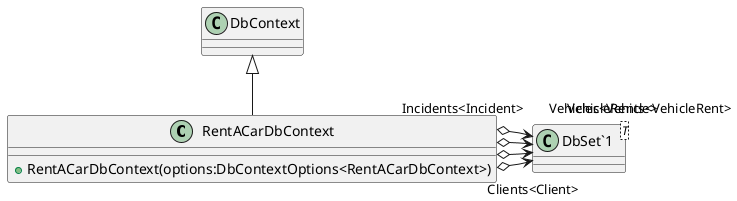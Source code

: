 @startuml
class RentACarDbContext {
    + RentACarDbContext(options:DbContextOptions<RentACarDbContext>)
}
class "DbSet`1"<T> {
}
DbContext <|-- RentACarDbContext
RentACarDbContext o-> "Clients<Client>" "DbSet`1"
RentACarDbContext o-> "Incidents<Incident>" "DbSet`1"
RentACarDbContext o-> "Vehicles<Vehicle>" "DbSet`1"
RentACarDbContext o-> "VehicleRents<VehicleRent>" "DbSet`1"
@enduml
